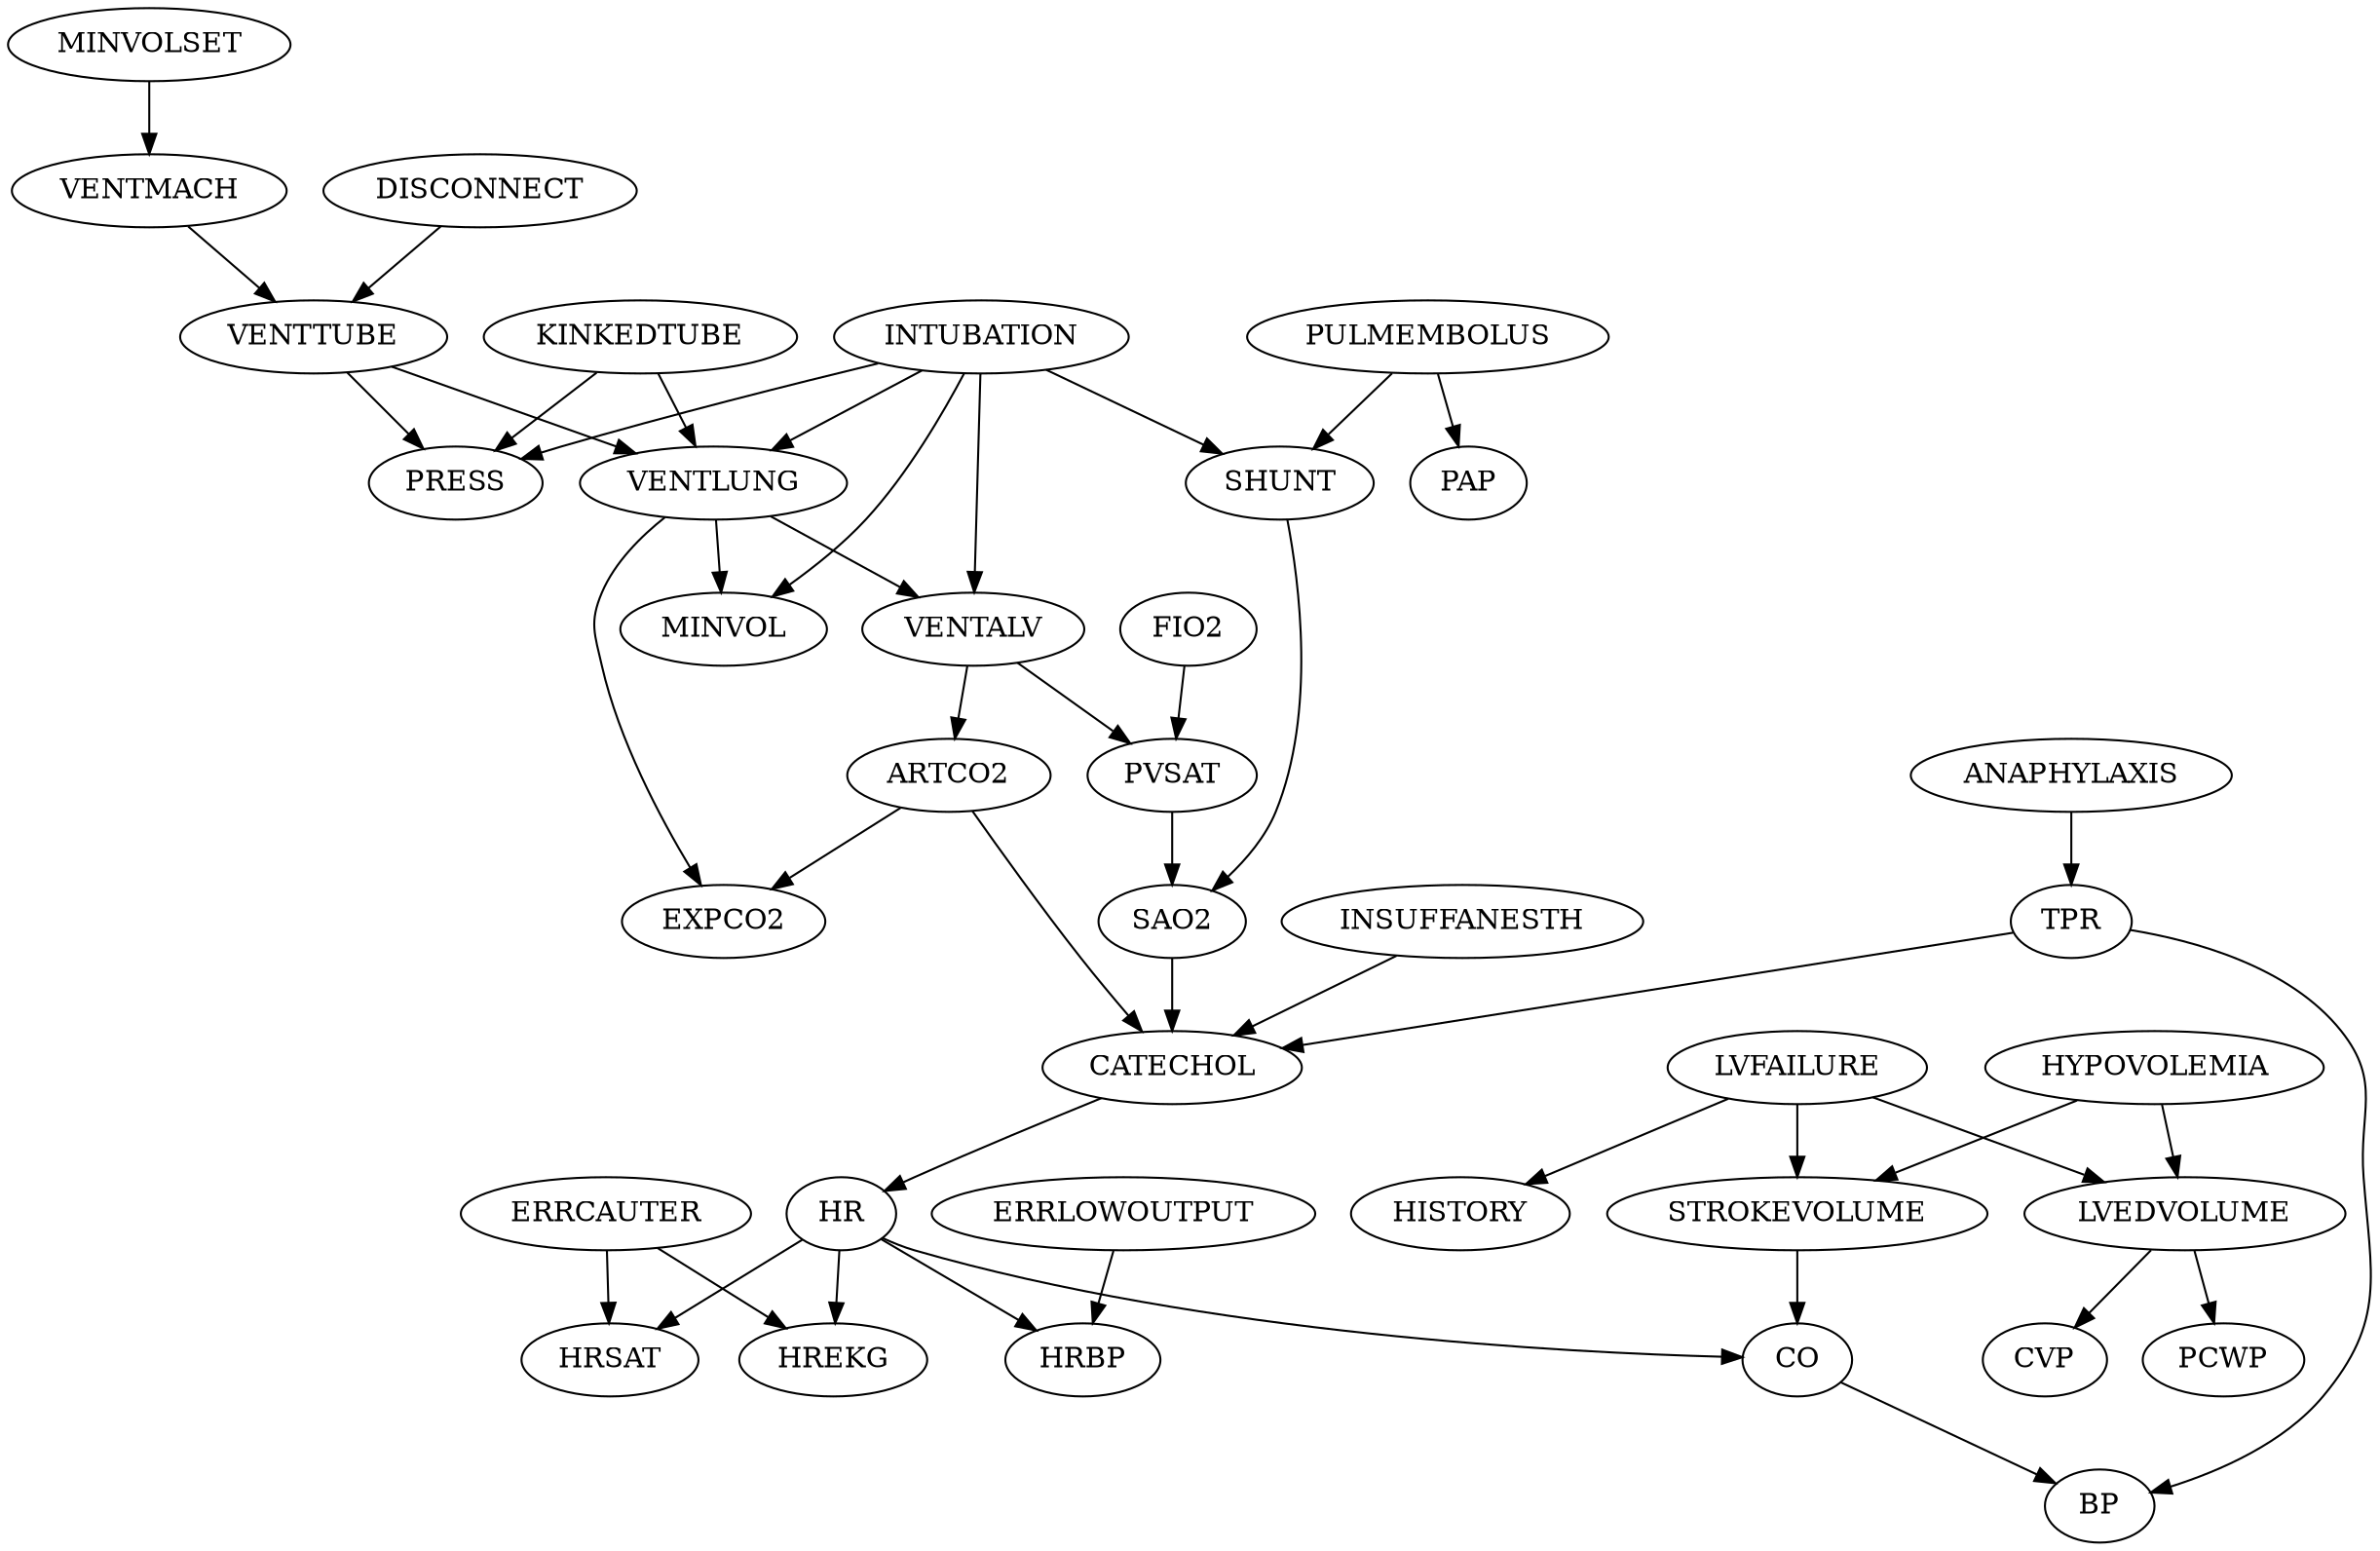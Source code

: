 digraph {
    INTUBATION->VENTLUNG
    ERRCAUTER->HRSAT
    PULMEMBOLUS->SHUNT
    VENTMACH->VENTTUBE
    VENTALV->PVSAT
    LVFAILURE->STROKEVOLUME
    INTUBATION->MINVOL
    HR->HRSAT
    STROKEVOLUME->CO
    TPR->CATECHOL
    FIO2->PVSAT
    HR->CO
    VENTLUNG->VENTALV
    VENTALV->ARTCO2
    INTUBATION->VENTALV
    ARTCO2->CATECHOL
    INSUFFANESTH->CATECHOL
    HR->HRBP
    DISCONNECT->VENTTUBE
    INTUBATION->SHUNT
    LVFAILURE->HISTORY
    KINKEDTUBE->PRESS
    HYPOVOLEMIA->LVEDVOLUME
    HYPOVOLEMIA->STROKEVOLUME
    LVEDVOLUME->CVP
    MINVOLSET->VENTMACH
    ERRCAUTER->HREKG
    PULMEMBOLUS->PAP
    CO->BP
    LVFAILURE->LVEDVOLUME
    HR->HREKG
    ARTCO2->EXPCO2
    VENTTUBE->VENTLUNG
    KINKEDTUBE->VENTLUNG
    SHUNT->SAO2
    VENTTUBE->PRESS
    LVEDVOLUME->PCWP
    PVSAT->SAO2
    CATECHOL->HR
    VENTLUNG->EXPCO2
    ANAPHYLAXIS->TPR
    TPR->BP
    SAO2->CATECHOL
    INTUBATION->PRESS
    VENTLUNG->MINVOL
    ERRLOWOUTPUT->HRBP
}
